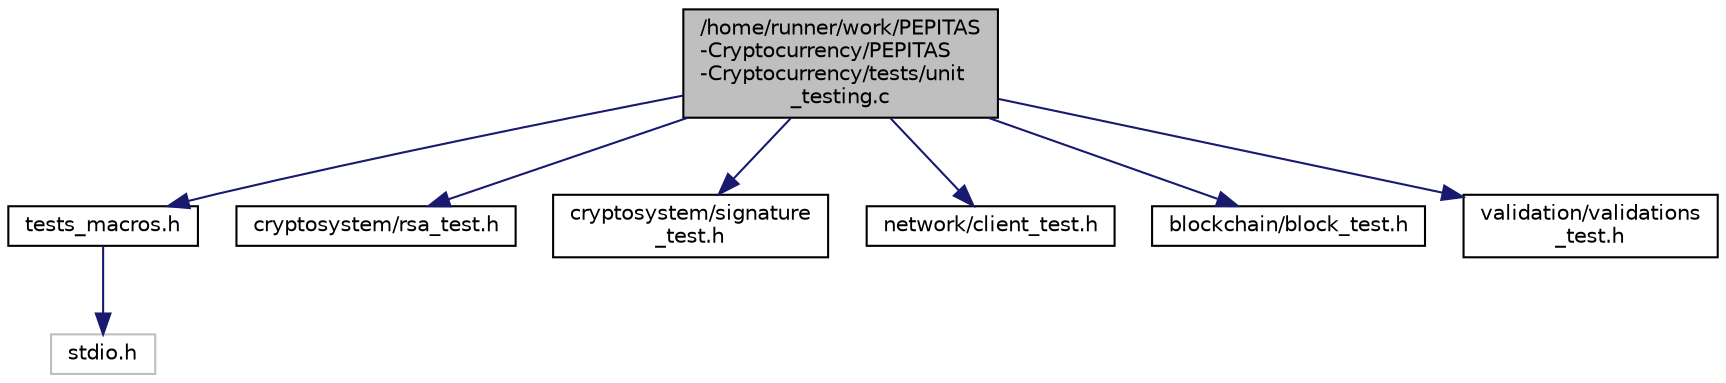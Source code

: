 digraph "/home/runner/work/PEPITAS-Cryptocurrency/PEPITAS-Cryptocurrency/tests/unit_testing.c"
{
 // LATEX_PDF_SIZE
  edge [fontname="Helvetica",fontsize="10",labelfontname="Helvetica",labelfontsize="10"];
  node [fontname="Helvetica",fontsize="10",shape=record];
  Node1 [label="/home/runner/work/PEPITAS\l-Cryptocurrency/PEPITAS\l-Cryptocurrency/tests/unit\l_testing.c",height=0.2,width=0.4,color="black", fillcolor="grey75", style="filled", fontcolor="black",tooltip=" "];
  Node1 -> Node2 [color="midnightblue",fontsize="10",style="solid",fontname="Helvetica"];
  Node2 [label="tests_macros.h",height=0.2,width=0.4,color="black", fillcolor="white", style="filled",URL="$tests__macros_8h.html",tooltip=" "];
  Node2 -> Node3 [color="midnightblue",fontsize="10",style="solid",fontname="Helvetica"];
  Node3 [label="stdio.h",height=0.2,width=0.4,color="grey75", fillcolor="white", style="filled",tooltip=" "];
  Node1 -> Node4 [color="midnightblue",fontsize="10",style="solid",fontname="Helvetica"];
  Node4 [label="cryptosystem/rsa_test.h",height=0.2,width=0.4,color="black", fillcolor="white", style="filled",URL="$rsa__test_8h.html",tooltip=" "];
  Node1 -> Node5 [color="midnightblue",fontsize="10",style="solid",fontname="Helvetica"];
  Node5 [label="cryptosystem/signature\l_test.h",height=0.2,width=0.4,color="black", fillcolor="white", style="filled",URL="$signature__test_8h.html",tooltip=" "];
  Node1 -> Node6 [color="midnightblue",fontsize="10",style="solid",fontname="Helvetica"];
  Node6 [label="network/client_test.h",height=0.2,width=0.4,color="black", fillcolor="white", style="filled",URL="$client__test_8h.html",tooltip=" "];
  Node1 -> Node7 [color="midnightblue",fontsize="10",style="solid",fontname="Helvetica"];
  Node7 [label="blockchain/block_test.h",height=0.2,width=0.4,color="black", fillcolor="white", style="filled",URL="$block__test_8h.html",tooltip=" "];
  Node1 -> Node8 [color="midnightblue",fontsize="10",style="solid",fontname="Helvetica"];
  Node8 [label="validation/validations\l_test.h",height=0.2,width=0.4,color="black", fillcolor="white", style="filled",URL="$validations__test_8h.html",tooltip=" "];
}
